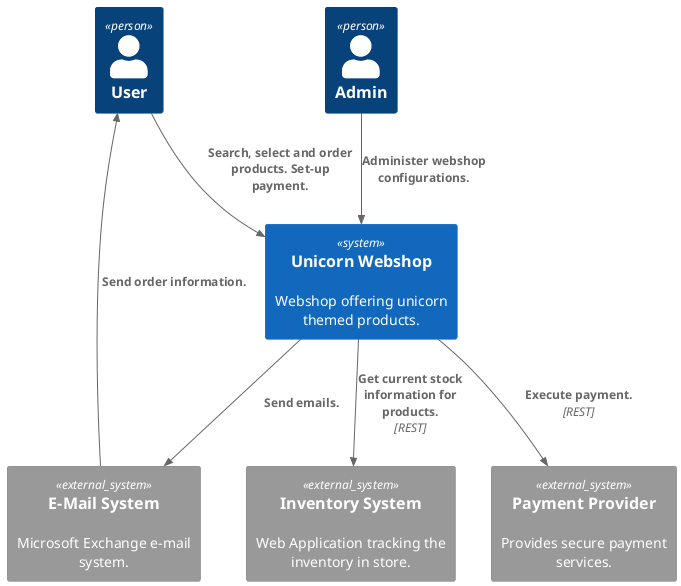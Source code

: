 @startuml c4-1-context
!include <C4/C4_Context>

Person(admin, "Admin")
Person(user, "User")

System(system, "Unicorn Webshop", "Webshop offering unicorn themed products.") 
System_Ext(inventory, "Inventory System", "Web Application tracking the inventory in store.")
System_Ext(payment, "Payment Provider", "Provides secure payment services.")
System_Ext(email, "E-Mail System", "Microsoft Exchange e-mail system.")

Rel_D(user, system, "Search, select and order products. Set-up payment.")
Rel_D(admin, system, "Administer webshop configurations.")

Rel(system, inventory, "Get current stock information for products.", "REST")
Rel(system, payment, "Execute payment.", "REST")
Rel(system, email, "Send emails.")

Rel_U(email, user, "Send order information.")

@enduml
